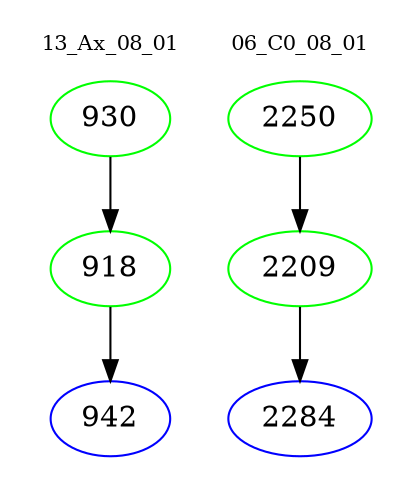 digraph{
subgraph cluster_0 {
color = white
label = "13_Ax_08_01";
fontsize=10;
T0_930 [label="930", color="green"]
T0_930 -> T0_918 [color="black"]
T0_918 [label="918", color="green"]
T0_918 -> T0_942 [color="black"]
T0_942 [label="942", color="blue"]
}
subgraph cluster_1 {
color = white
label = "06_C0_08_01";
fontsize=10;
T1_2250 [label="2250", color="green"]
T1_2250 -> T1_2209 [color="black"]
T1_2209 [label="2209", color="green"]
T1_2209 -> T1_2284 [color="black"]
T1_2284 [label="2284", color="blue"]
}
}
